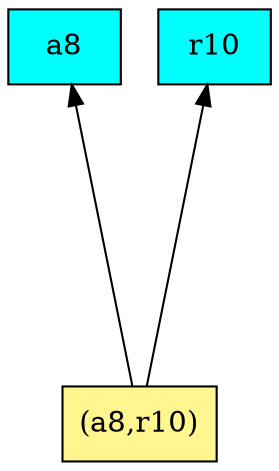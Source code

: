 digraph G {
rankdir=BT;ranksep="2.0";
"(a8,r10)" [shape=record,fillcolor=khaki1,style=filled,label="{(a8,r10)}"];
"a8" [shape=record,fillcolor=cyan,style=filled,label="{a8}"];
"r10" [shape=record,fillcolor=cyan,style=filled,label="{r10}"];
"(a8,r10)" -> "a8"
"(a8,r10)" -> "r10"
}